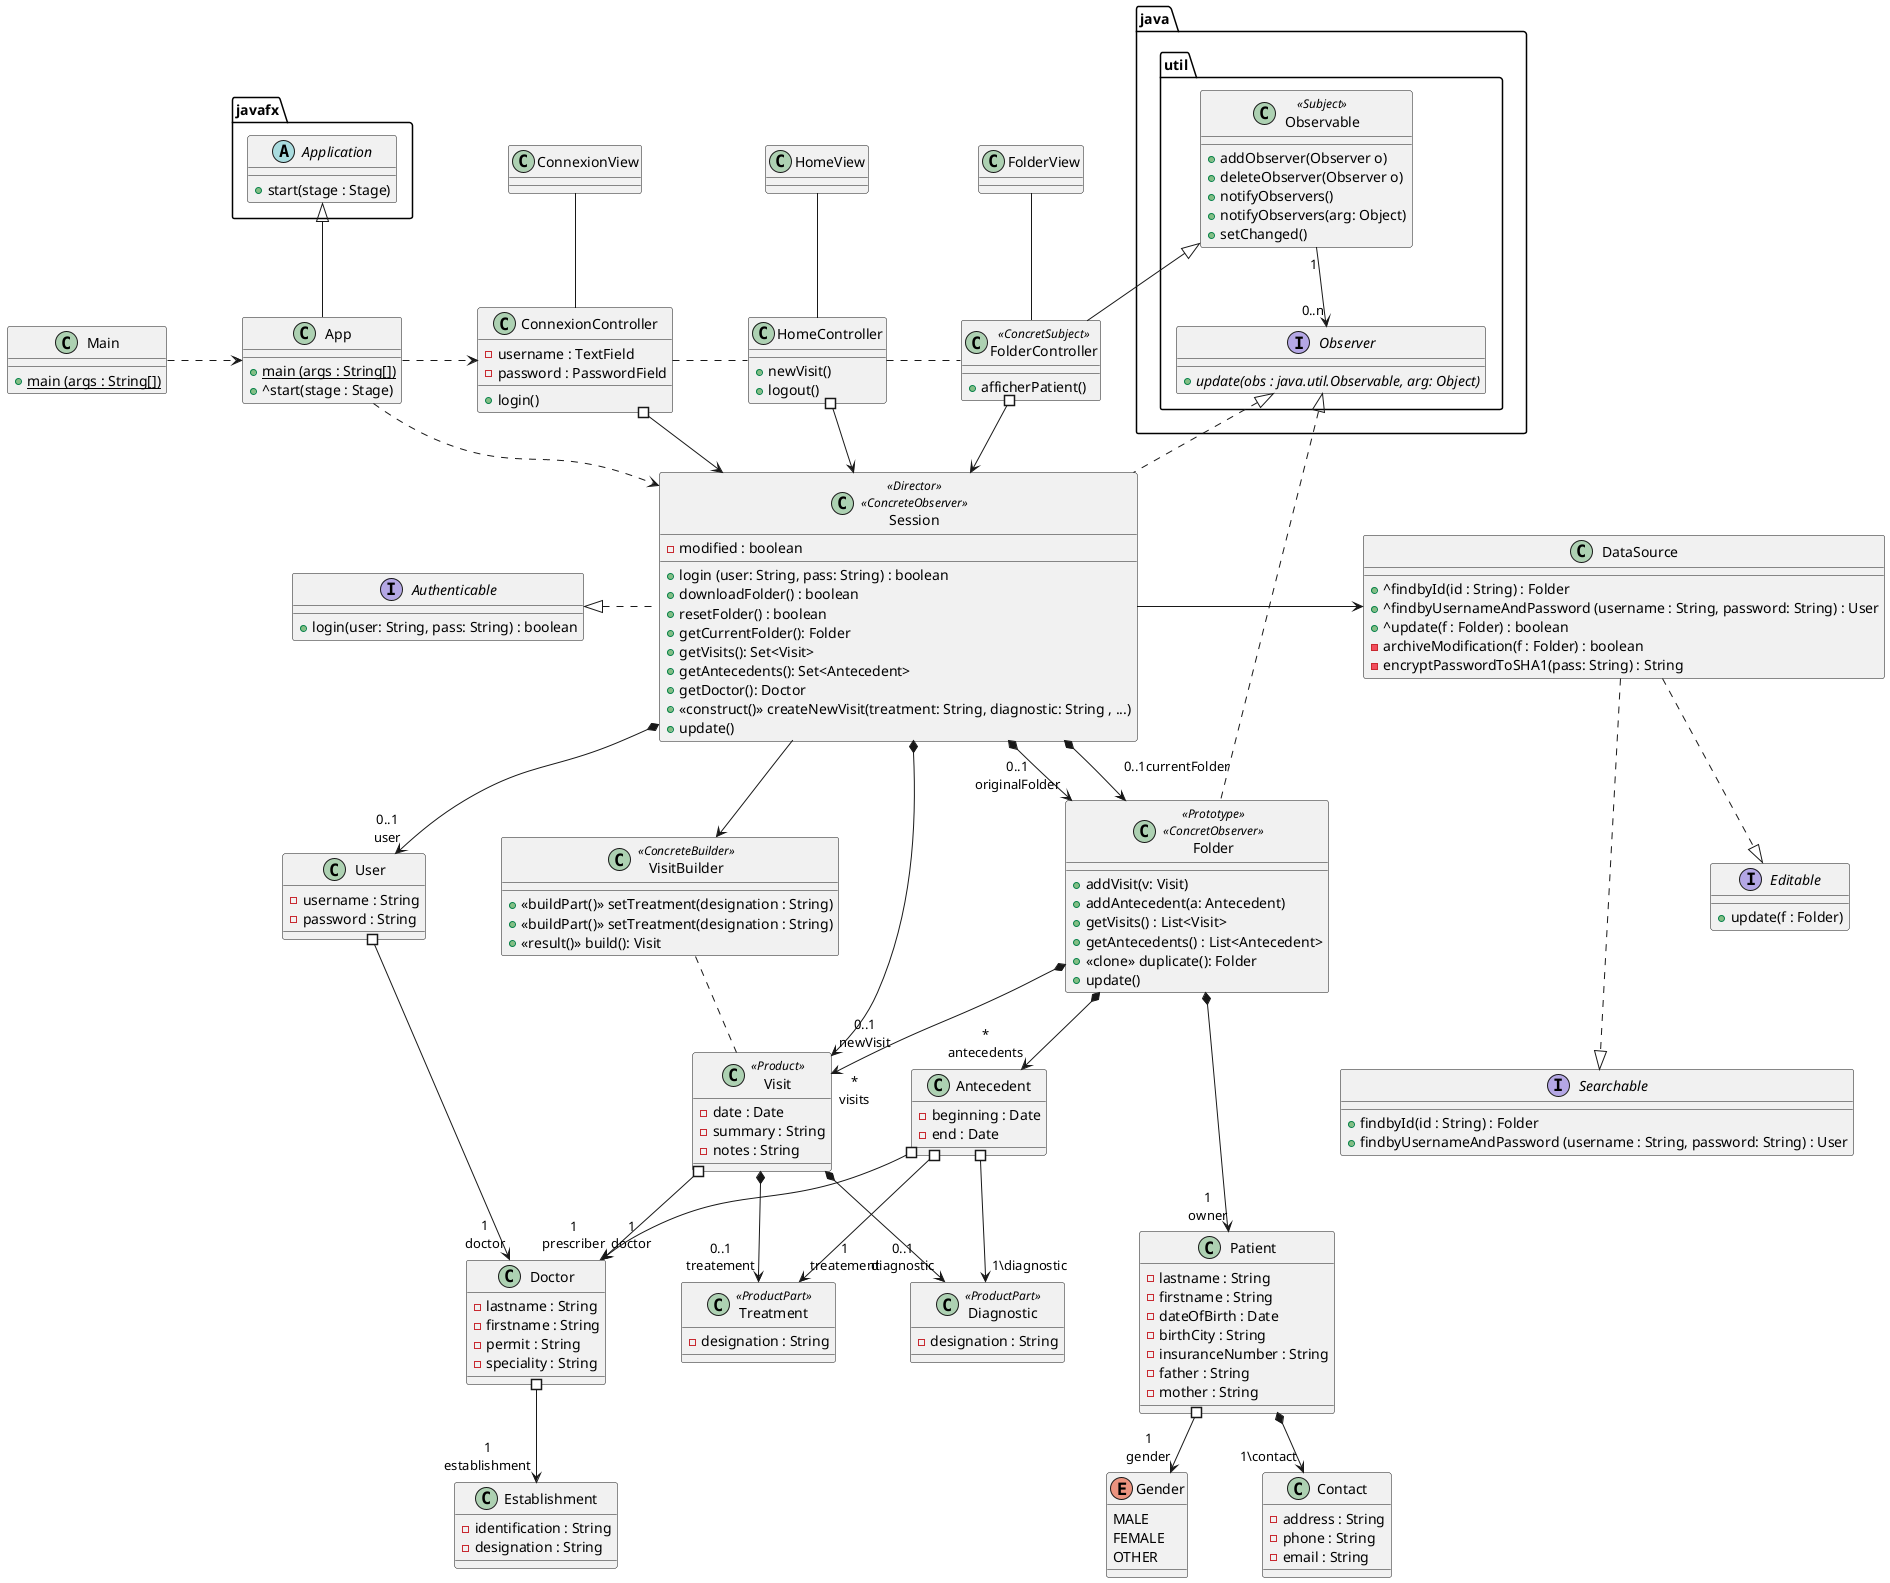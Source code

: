 @startuml
skinparam nodesep 75

class Patient {
    - lastname : String
    - firstname : String
    - dateOfBirth : Date
    - birthCity : String
    - insuranceNumber : String
    - father : String
    - mother : String
}

class Contact {
    - address : String
    - phone : String
    - email : String
}

enum Gender {
    MALE
    FEMALE
    OTHER
}

class Folder <<Prototype>> <<ConcretObserver>> {
    + addVisit(v: Visit)
    + addAntecedent(a: Antecedent)
    + getVisits() : List<Visit>
    + getAntecedents() : List<Antecedent>
    + <<clone>> duplicate(): Folder
    + update()
}

class Visit <<Product>> {
    - date : Date
    - summary : String
    - notes : String
}

class Antecedent {
    - beginning : Date
    - end : Date
}

class Diagnostic <<ProductPart>> {
    - designation : String
}

class Treatment <<ProductPart>>{
    - designation : String
}

class Doctor {
    - lastname : String
    - firstname : String
    - permit : String
    - speciality : String
}

class Establishment {
    - identification : String
    - designation : String
}

class User {
    - username : String 
    - password : String
    }

interface Searchable {
    + findbyId(id : String) : Folder
    + findbyUsernameAndPassword (username : String, password: String) : User
}

interface Editable {
    + update(f : Folder)
}

class DataSource {
    + ^findbyId(id : String) : Folder
    + ^findbyUsernameAndPassword (username : String, password: String) : User
    + ^update(f : Folder) : boolean
    - archiveModification(f : Folder) : boolean
    - encryptPasswordToSHA1(pass: String) : String
}

class Session <<Director>> <<ConcreteObserver>> {
    - modified : boolean
    + login (user: String, pass: String) : boolean
    + downloadFolder() : boolean
    + resetFolder() : boolean
    + getCurrentFolder(): Folder
    + getVisits(): Set<Visit>
    + getAntecedents(): Set<Antecedent>
    + getDoctor(): Doctor
    + <<construct()>> createNewVisit(treatment: String, diagnostic: String , ...)
    + update()
}

class VisitBuilder <<ConcreteBuilder>> {
  + <<buildPart()>> setTreatment(designation : String)
  + <<buildPart()>> setTreatment(designation : String)
  + <<result()>> build(): Visit
}

interface Authenticable {
    + login(user: String, pass: String) : boolean
}

class FolderView{

}


class FolderController <<ConcretSubject>> {
    + afficherPatient()
}

class java.util.Observable <<Subject>>  {
  + addObserver(Observer o)
  + deleteObserver(Observer o)
  + notifyObservers()
  + notifyObservers(arg: Object)
  + setChanged()
}

interface java.util.Observer {
  + {abstract} update(obs : java.util.Observable, arg: Object)
}



class HomeView {
}

class HomeController {
    + newVisit()
    + logout()
}

class ConnexionView {
}


class ConnexionController {
    - username : TextField
    - password : PasswordField
    + login()
}

class App {
    + {static} main (args : String[])
    + ^start(stage : Stage)
}

abstract class javafx.Application {
    + start(stage : Stage)
}

class Main {
    + {static} main (args : String[])
}

Patient *--> "1\contact" Contact
Patient #--> "1\ngender" Gender

Folder *--> "*\nvisits" Visit
Folder *--> "*\nantecedents" Antecedent
Folder *---> "1\nowner" Patient

Visit *--> "0..1\ndiagnostic" Diagnostic
Visit *--> "0..1\ntreatement" Treatment
Visit #--> "1\ndoctor" Doctor

Antecedent #--> "1\nprescriber" Doctor
Antecedent #--> "1\diagnostic" Diagnostic
Antecedent #--> "1\ntreatement" Treatment

Doctor #--> "1\nestablishment" Establishment

Session *--> "0..1\noriginalFolder" Folder
Session *--> "0..1currentFolder\n" Folder

Session -> DataSource
Session *--> "0..1\nnewVisit" Visit
Session *--> "0..1\nuser" User
Session .l.|> Authenticable

User #--> "1\ndoctor" Doctor

DataSource ...|> Searchable
DataSource ..|> Editable

ConnexionView -- ConnexionController
HomeView -- HomeController
FolderView --FolderController

ConnexionController #--> Session
HomeController #--> Session
FolderController #--> Session

ConnexionController . HomeController
HomeController . FolderController

Session -->  VisitBuilder
VisitBuilder . Visit


java.util.Observable <|-- FolderController
java.util.Observer <|.. Folder
java.util.Observer <|.. Session
java.util.Observable "1" --> "0..n" java.util.Observer


Main .> App
javafx.Application <|-- App
App .> ConnexionController
App ..> Session




@enduml